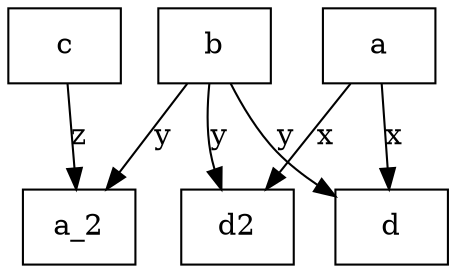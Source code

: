 // hello
digraph {
	b [shape=box]
	c [shape=box]
	d [shape=box]
	a [shape=box]
	d2 [shape=box]
	a_2 [shape=box]
	a -> d [label=x]
	b -> d [label=y]
	a -> d2 [label=x]
	b -> d2 [label=y]
	b -> a_2 [label=y]
	c -> a_2 [label=z]
}
